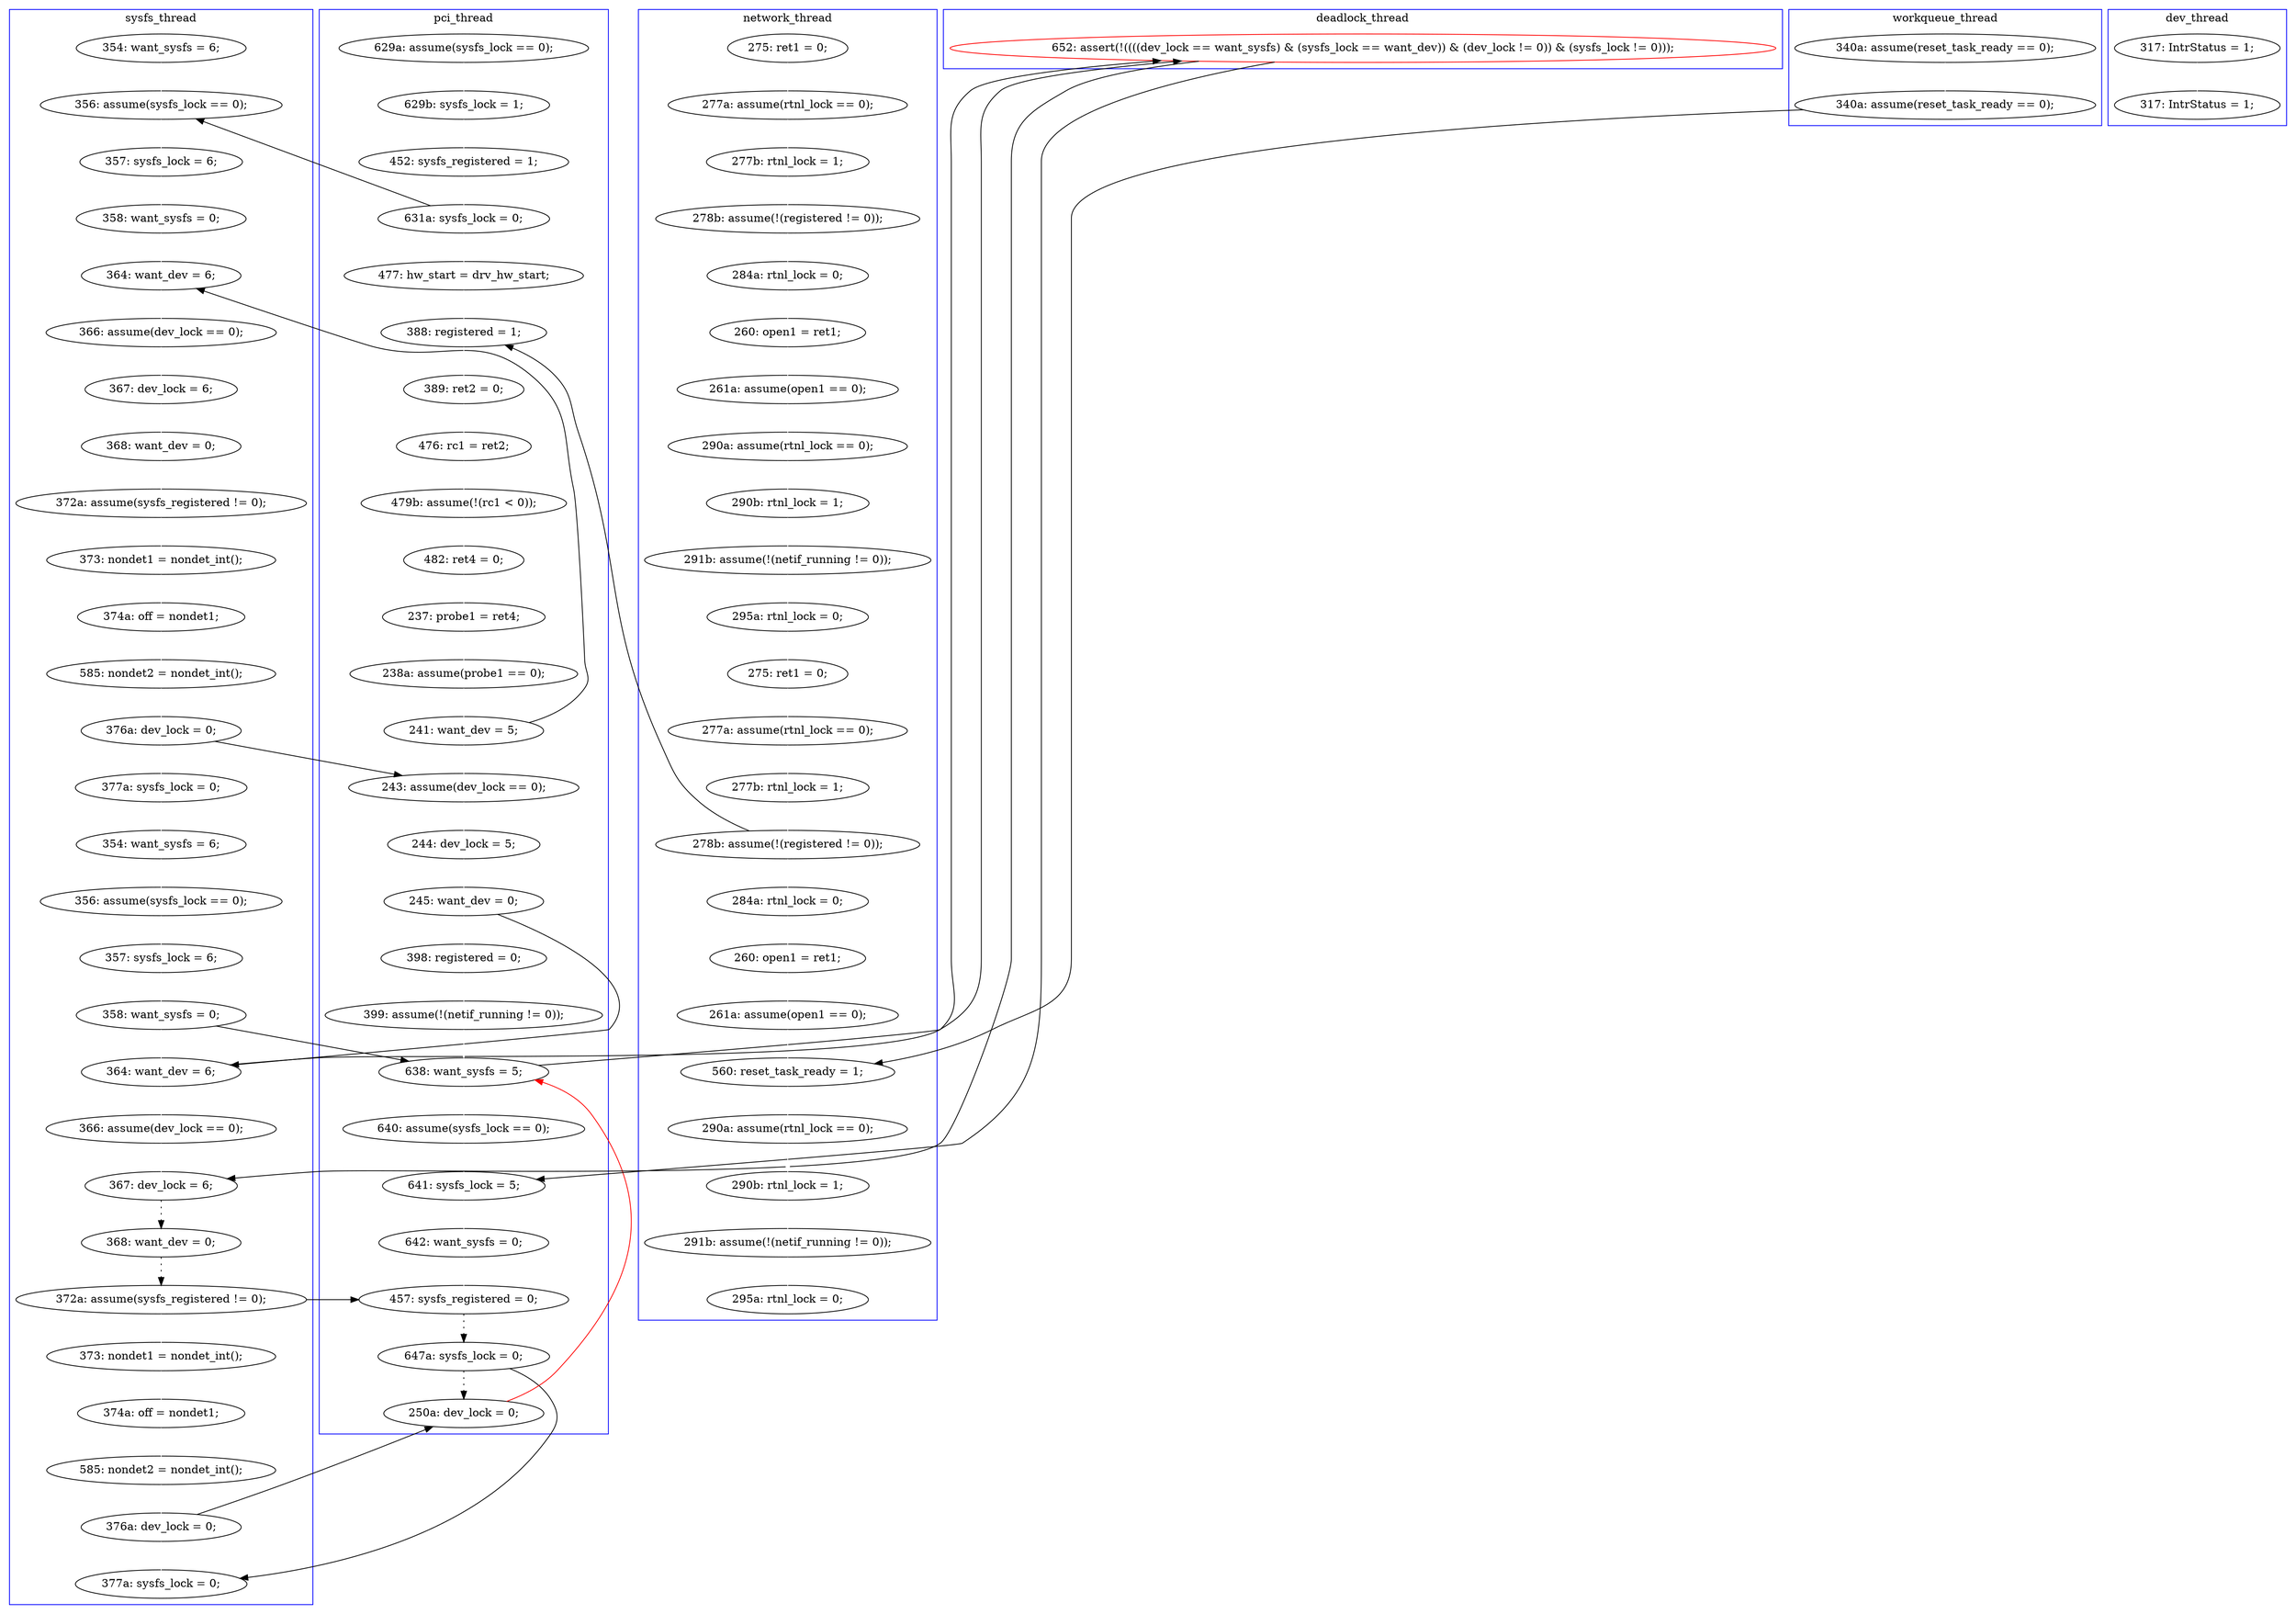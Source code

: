 digraph Counterexample {
	90 -> 99 [color = white, style = solid]
	158 -> 176 [color = white, style = solid]
	81 -> 92 [color = white, style = solid]
	142 -> 143 [color = white, style = solid]
	36 -> 39 [color = white, style = solid]
	127 -> 130 [color = white, style = solid]
	29 -> 32 [color = white, style = solid]
	144 -> 158 [color = black, style = solid, constraint = false]
	123 -> 124 [color = white, style = solid]
	120 -> 136 [color = white, style = solid]
	99 -> 101 [color = black, style = solid, constraint = false]
	187 -> 191 [color = black, style = dotted]
	96 -> 159 [color = white, style = solid]
	110 -> 111 [color = white, style = solid]
	78 -> 79 [color = white, style = solid]
	195 -> 197 [color = white, style = solid]
	35 -> 36 [color = white, style = solid]
	195 -> 196 [color = black, style = solid, constraint = false]
	166 -> 205 [color = white, style = solid]
	103 -> 121 [color = white, style = solid]
	122 -> 123 [color = white, style = solid]
	174 -> 187 [color = black, style = solid, constraint = false]
	47 -> 49 [color = white, style = solid]
	124 -> 126 [color = white, style = solid]
	183 -> 195 [color = white, style = solid]
	171 -> 174 [color = black, style = dotted]
	114 -> 115 [color = white, style = solid]
	81 -> 109 [color = black, style = solid, constraint = false]
	28 -> 29 [color = white, style = solid]
	144 -> 145 [color = white, style = solid]
	138 -> 145 [color = black, style = solid, constraint = false]
	130 -> 133 [color = white, style = solid]
	191 -> 197 [color = black, style = solid, constraint = false]
	168 -> 170 [color = black, style = solid, constraint = false]
	141 -> 142 [color = white, style = solid]
	179 -> 183 [color = white, style = solid]
	136 -> 137 [color = white, style = solid]
	63 -> 77 [color = white, style = solid]
	139 -> 141 [color = white, style = solid]
	116 -> 119 [color = white, style = solid]
	86 -> 87 [color = white, style = solid]
	27 -> 28 [color = white, style = solid]
	79 -> 81 [color = white, style = solid]
	158 -> 168 [color = black, style = solid, constraint = false]
	129 -> 159 [color = black, style = solid, constraint = false]
	196 -> 158 [color = red, style = solid, constraint = false]
	143 -> 144 [color = white, style = solid]
	170 -> 171 [color = black, style = dotted]
	49 -> 63 [color = white, style = solid]
	138 -> 150 [color = white, style = solid]
	145 -> 168 [color = black, style = solid, constraint = false]
	164 -> 166 [color = white, style = solid]
	87 -> 90 [color = white, style = solid]
	120 -> 121 [color = black, style = solid, constraint = false]
	159 -> 163 [color = white, style = solid]
	32 -> 35 [color = white, style = solid]
	169 -> 170 [color = white, style = solid]
	104 -> 109 [color = white, style = solid]
	137 -> 138 [color = white, style = solid]
	82 -> 101 [color = white, style = solid]
	93 -> 96 [color = white, style = solid]
	177 -> 178 [color = white, style = solid]
	176 -> 177 [color = white, style = solid]
	126 -> 127 [color = white, style = solid]
	46 -> 47 [color = white, style = solid]
	133 -> 135 [color = white, style = solid]
	101 -> 102 [color = white, style = solid]
	99 -> 104 [color = white, style = solid]
	150 -> 151 [color = white, style = solid]
	111 -> 114 [color = white, style = solid]
	102 -> 103 [color = white, style = solid]
	135 -> 136 [color = black, style = solid, constraint = false]
	121 -> 122 [color = white, style = solid]
	151 -> 158 [color = white, style = solid]
	119 -> 120 [color = white, style = solid]
	191 -> 196 [color = black, style = dotted]
	175 -> 179 [color = white, style = solid]
	178 -> 187 [color = white, style = solid]
	55 -> 129 [color = white, style = solid]
	115 -> 116 [color = white, style = solid]
	39 -> 46 [color = white, style = solid]
	145 -> 169 [color = white, style = solid]
	77 -> 78 [color = white, style = solid]
	156 -> 167 [color = white, style = solid]
	168 -> 177 [color = black, style = solid, constraint = false]
	174 -> 175 [color = white, style = solid]
	109 -> 110 [color = white, style = solid]
	92 -> 93 [color = white, style = solid]
	135 -> 139 [color = white, style = solid]
	163 -> 164 [color = white, style = solid]
	subgraph cluster7 {
		label = dev_thread
		color = blue
		167  [label = "317: IntrStatus = 1;"]
		156  [label = "317: IntrStatus = 1;"]
	}
	subgraph cluster8 {
		label = deadlock_thread
		color = blue
		168  [label = "652: assert(!((((dev_lock == want_sysfs) & (sysfs_lock == want_dev)) & (dev_lock != 0)) & (sysfs_lock != 0)));", color = red]
	}
	subgraph cluster2 {
		label = network_thread
		color = blue
		79  [label = "277b: rtnl_lock = 1;"]
		92  [label = "284a: rtnl_lock = 0;"]
		29  [label = "277b: rtnl_lock = 1;"]
		36  [label = "260: open1 = ret1;"]
		81  [label = "278b: assume(!(registered != 0));"]
		93  [label = "260: open1 = ret1;"]
		96  [label = "261a: assume(open1 == 0);"]
		63  [label = "295a: rtnl_lock = 0;"]
		39  [label = "261a: assume(open1 == 0);"]
		28  [label = "277a: assume(rtnl_lock == 0);"]
		27  [label = "275: ret1 = 0;"]
		159  [label = "560: reset_task_ready = 1;"]
		35  [label = "284a: rtnl_lock = 0;"]
		77  [label = "275: ret1 = 0;"]
		46  [label = "290a: assume(rtnl_lock == 0);"]
		49  [label = "291b: assume(!(netif_running != 0));"]
		32  [label = "278b: assume(!(registered != 0));"]
		166  [label = "291b: assume(!(netif_running != 0));"]
		47  [label = "290b: rtnl_lock = 1;"]
		78  [label = "277a: assume(rtnl_lock == 0);"]
		163  [label = "290a: assume(rtnl_lock == 0);"]
		164  [label = "290b: rtnl_lock = 1;"]
		205  [label = "295a: rtnl_lock = 0;"]
	}
	subgraph cluster5 {
		label = workqueue_thread
		color = blue
		129  [label = "340a: assume(reset_task_ready == 0);"]
		55  [label = "340a: assume(reset_task_ready == 0);"]
	}
	subgraph cluster6 {
		label = sysfs_thread
		color = blue
		197  [label = "377a: sysfs_lock = 0;"]
		122  [label = "366: assume(dev_lock == 0);"]
		171  [label = "368: want_dev = 0;"]
		195  [label = "376a: dev_lock = 0;"]
		101  [label = "356: assume(sysfs_lock == 0);"]
		143  [label = "357: sysfs_lock = 6;"]
		139  [label = "377a: sysfs_lock = 0;"]
		144  [label = "358: want_sysfs = 0;"]
		175  [label = "373: nondet1 = nondet_int();"]
		130  [label = "374a: off = nondet1;"]
		102  [label = "357: sysfs_lock = 6;"]
		103  [label = "358: want_sysfs = 0;"]
		82  [label = "354: want_sysfs = 6;"]
		183  [label = "585: nondet2 = nondet_int();"]
		145  [label = "364: want_dev = 6;"]
		126  [label = "372a: assume(sysfs_registered != 0);"]
		123  [label = "367: dev_lock = 6;"]
		124  [label = "368: want_dev = 0;"]
		142  [label = "356: assume(sysfs_lock == 0);"]
		121  [label = "364: want_dev = 6;"]
		174  [label = "372a: assume(sysfs_registered != 0);"]
		133  [label = "585: nondet2 = nondet_int();"]
		170  [label = "367: dev_lock = 6;"]
		169  [label = "366: assume(dev_lock == 0);"]
		135  [label = "376a: dev_lock = 0;"]
		141  [label = "354: want_sysfs = 6;"]
		127  [label = "373: nondet1 = nondet_int();"]
		179  [label = "374a: off = nondet1;"]
	}
	subgraph cluster1 {
		label = pci_thread
		color = blue
		104  [label = "477: hw_start = drv_hw_start;"]
		191  [label = "647a: sysfs_lock = 0;"]
		178  [label = "642: want_sysfs = 0;"]
		138  [label = "245: want_dev = 0;"]
		114  [label = "479b: assume(!(rc1 < 0));"]
		87  [label = "629b: sysfs_lock = 1;"]
		151  [label = "399: assume(!(netif_running != 0));"]
		120  [label = "241: want_dev = 5;"]
		150  [label = "398: registered = 0;"]
		196  [label = "250a: dev_lock = 0;"]
		109  [label = "388: registered = 1;"]
		119  [label = "238a: assume(probe1 == 0);"]
		158  [label = "638: want_sysfs = 5;"]
		137  [label = "244: dev_lock = 5;"]
		115  [label = "482: ret4 = 0;"]
		116  [label = "237: probe1 = ret4;"]
		111  [label = "476: rc1 = ret2;"]
		136  [label = "243: assume(dev_lock == 0);"]
		90  [label = "452: sysfs_registered = 1;"]
		177  [label = "641: sysfs_lock = 5;"]
		176  [label = "640: assume(sysfs_lock == 0);"]
		187  [label = "457: sysfs_registered = 0;"]
		86  [label = "629a: assume(sysfs_lock == 0);"]
		110  [label = "389: ret2 = 0;"]
		99  [label = "631a: sysfs_lock = 0;"]
	}
}